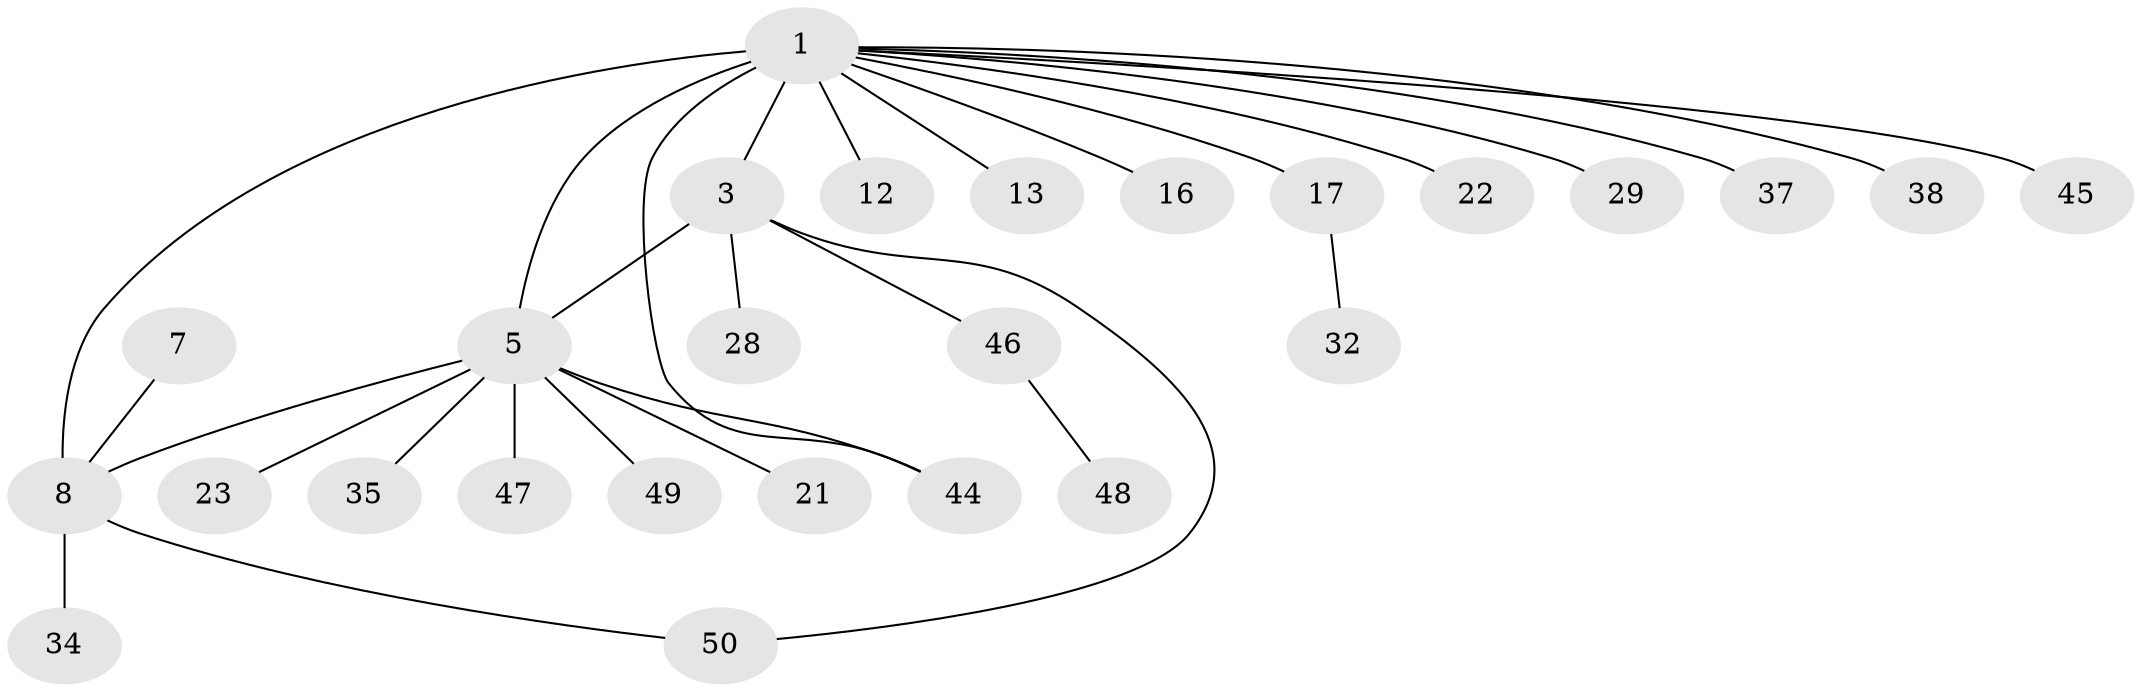 // original degree distribution, {4: 0.03773584905660377, 7: 0.03773584905660377, 8: 0.05660377358490566, 11: 0.018867924528301886, 3: 0.11320754716981132, 1: 0.5094339622641509, 2: 0.22641509433962265}
// Generated by graph-tools (version 1.1) at 2025/16/03/09/25 04:16:09]
// undirected, 26 vertices, 29 edges
graph export_dot {
graph [start="1"]
  node [color=gray90,style=filled];
  1 [super="+4+2"];
  3 [super="+24+26+51+36"];
  5 [super="+14+18+10+6+43+39"];
  7;
  8 [super="+31+20"];
  12 [super="+15"];
  13;
  16 [super="+30"];
  17;
  21;
  22;
  23;
  28;
  29;
  32;
  34 [super="+41+42"];
  35;
  37;
  38;
  44;
  45;
  46;
  47;
  48;
  49;
  50;
  1 -- 8 [weight=4];
  1 -- 16;
  1 -- 3 [weight=2];
  1 -- 12;
  1 -- 45;
  1 -- 5 [weight=2];
  1 -- 37;
  1 -- 38;
  1 -- 44;
  1 -- 13;
  1 -- 17;
  1 -- 22;
  1 -- 29;
  3 -- 5 [weight=2];
  3 -- 28;
  3 -- 50;
  3 -- 46;
  5 -- 8;
  5 -- 23;
  5 -- 35;
  5 -- 47;
  5 -- 44;
  5 -- 49;
  5 -- 21;
  7 -- 8;
  8 -- 50;
  8 -- 34;
  17 -- 32;
  46 -- 48;
}
